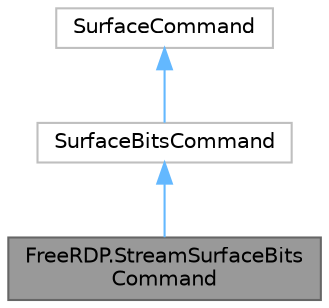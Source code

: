 digraph "FreeRDP.StreamSurfaceBitsCommand"
{
 // LATEX_PDF_SIZE
  bgcolor="transparent";
  edge [fontname=Helvetica,fontsize=10,labelfontname=Helvetica,labelfontsize=10];
  node [fontname=Helvetica,fontsize=10,shape=box,height=0.2,width=0.4];
  Node1 [id="Node000001",label="FreeRDP.StreamSurfaceBits\lCommand",height=0.2,width=0.4,color="gray40", fillcolor="grey60", style="filled", fontcolor="black",tooltip=" "];
  Node2 -> Node1 [id="edge3_Node000001_Node000002",dir="back",color="steelblue1",style="solid",tooltip=" "];
  Node2 [id="Node000002",label="SurfaceBitsCommand",height=0.2,width=0.4,color="grey75", fillcolor="white", style="filled",URL="$class_free_r_d_p_1_1_surface_bits_command.html",tooltip=" "];
  Node3 -> Node2 [id="edge4_Node000002_Node000003",dir="back",color="steelblue1",style="solid",tooltip=" "];
  Node3 [id="Node000003",label="SurfaceCommand",height=0.2,width=0.4,color="grey75", fillcolor="white", style="filled",URL="$class_free_r_d_p_1_1_surface_command.html",tooltip=" "];
}
